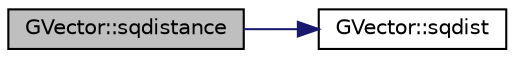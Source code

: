 digraph "GVector::sqdistance"
{
 // INTERACTIVE_SVG=YES
  edge [fontname="Helvetica",fontsize="10",labelfontname="Helvetica",labelfontsize="10"];
  node [fontname="Helvetica",fontsize="10",shape=record];
  rankdir="LR";
  Node1 [label="GVector::sqdistance",height=0.2,width=0.4,color="black", fillcolor="grey75", style="filled", fontcolor="black"];
  Node1 -> Node2 [color="midnightblue",fontsize="10",style="solid",fontname="Helvetica"];
  Node2 [label="GVector::sqdist",height=0.2,width=0.4,color="black", fillcolor="white", style="filled",URL="$d5/da9/namespace_g_vector.html#af401b85f12b765cd8b9758262fc50601"];
}
